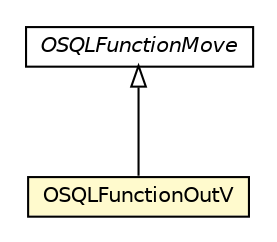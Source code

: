 #!/usr/local/bin/dot
#
# Class diagram 
# Generated by UMLGraph version R5_6-24-gf6e263 (http://www.umlgraph.org/)
#

digraph G {
	edge [fontname="Helvetica",fontsize=10,labelfontname="Helvetica",labelfontsize=10];
	node [fontname="Helvetica",fontsize=10,shape=plaintext];
	nodesep=0.25;
	ranksep=0.5;
	// com.orientechnologies.orient.core.sql.functions.graph.OSQLFunctionOutV
	c6192031 [label=<<table title="com.orientechnologies.orient.core.sql.functions.graph.OSQLFunctionOutV" border="0" cellborder="1" cellspacing="0" cellpadding="2" port="p" bgcolor="lemonChiffon" href="./OSQLFunctionOutV.html">
		<tr><td><table border="0" cellspacing="0" cellpadding="1">
<tr><td align="center" balign="center"> OSQLFunctionOutV </td></tr>
		</table></td></tr>
		</table>>, URL="./OSQLFunctionOutV.html", fontname="Helvetica", fontcolor="black", fontsize=10.0];
	// com.orientechnologies.orient.core.sql.functions.graph.OSQLFunctionMove
	c6192032 [label=<<table title="com.orientechnologies.orient.core.sql.functions.graph.OSQLFunctionMove" border="0" cellborder="1" cellspacing="0" cellpadding="2" port="p" href="./OSQLFunctionMove.html">
		<tr><td><table border="0" cellspacing="0" cellpadding="1">
<tr><td align="center" balign="center"><font face="Helvetica-Oblique"> OSQLFunctionMove </font></td></tr>
		</table></td></tr>
		</table>>, URL="./OSQLFunctionMove.html", fontname="Helvetica", fontcolor="black", fontsize=10.0];
	//com.orientechnologies.orient.core.sql.functions.graph.OSQLFunctionOutV extends com.orientechnologies.orient.core.sql.functions.graph.OSQLFunctionMove
	c6192032:p -> c6192031:p [dir=back,arrowtail=empty];
}

